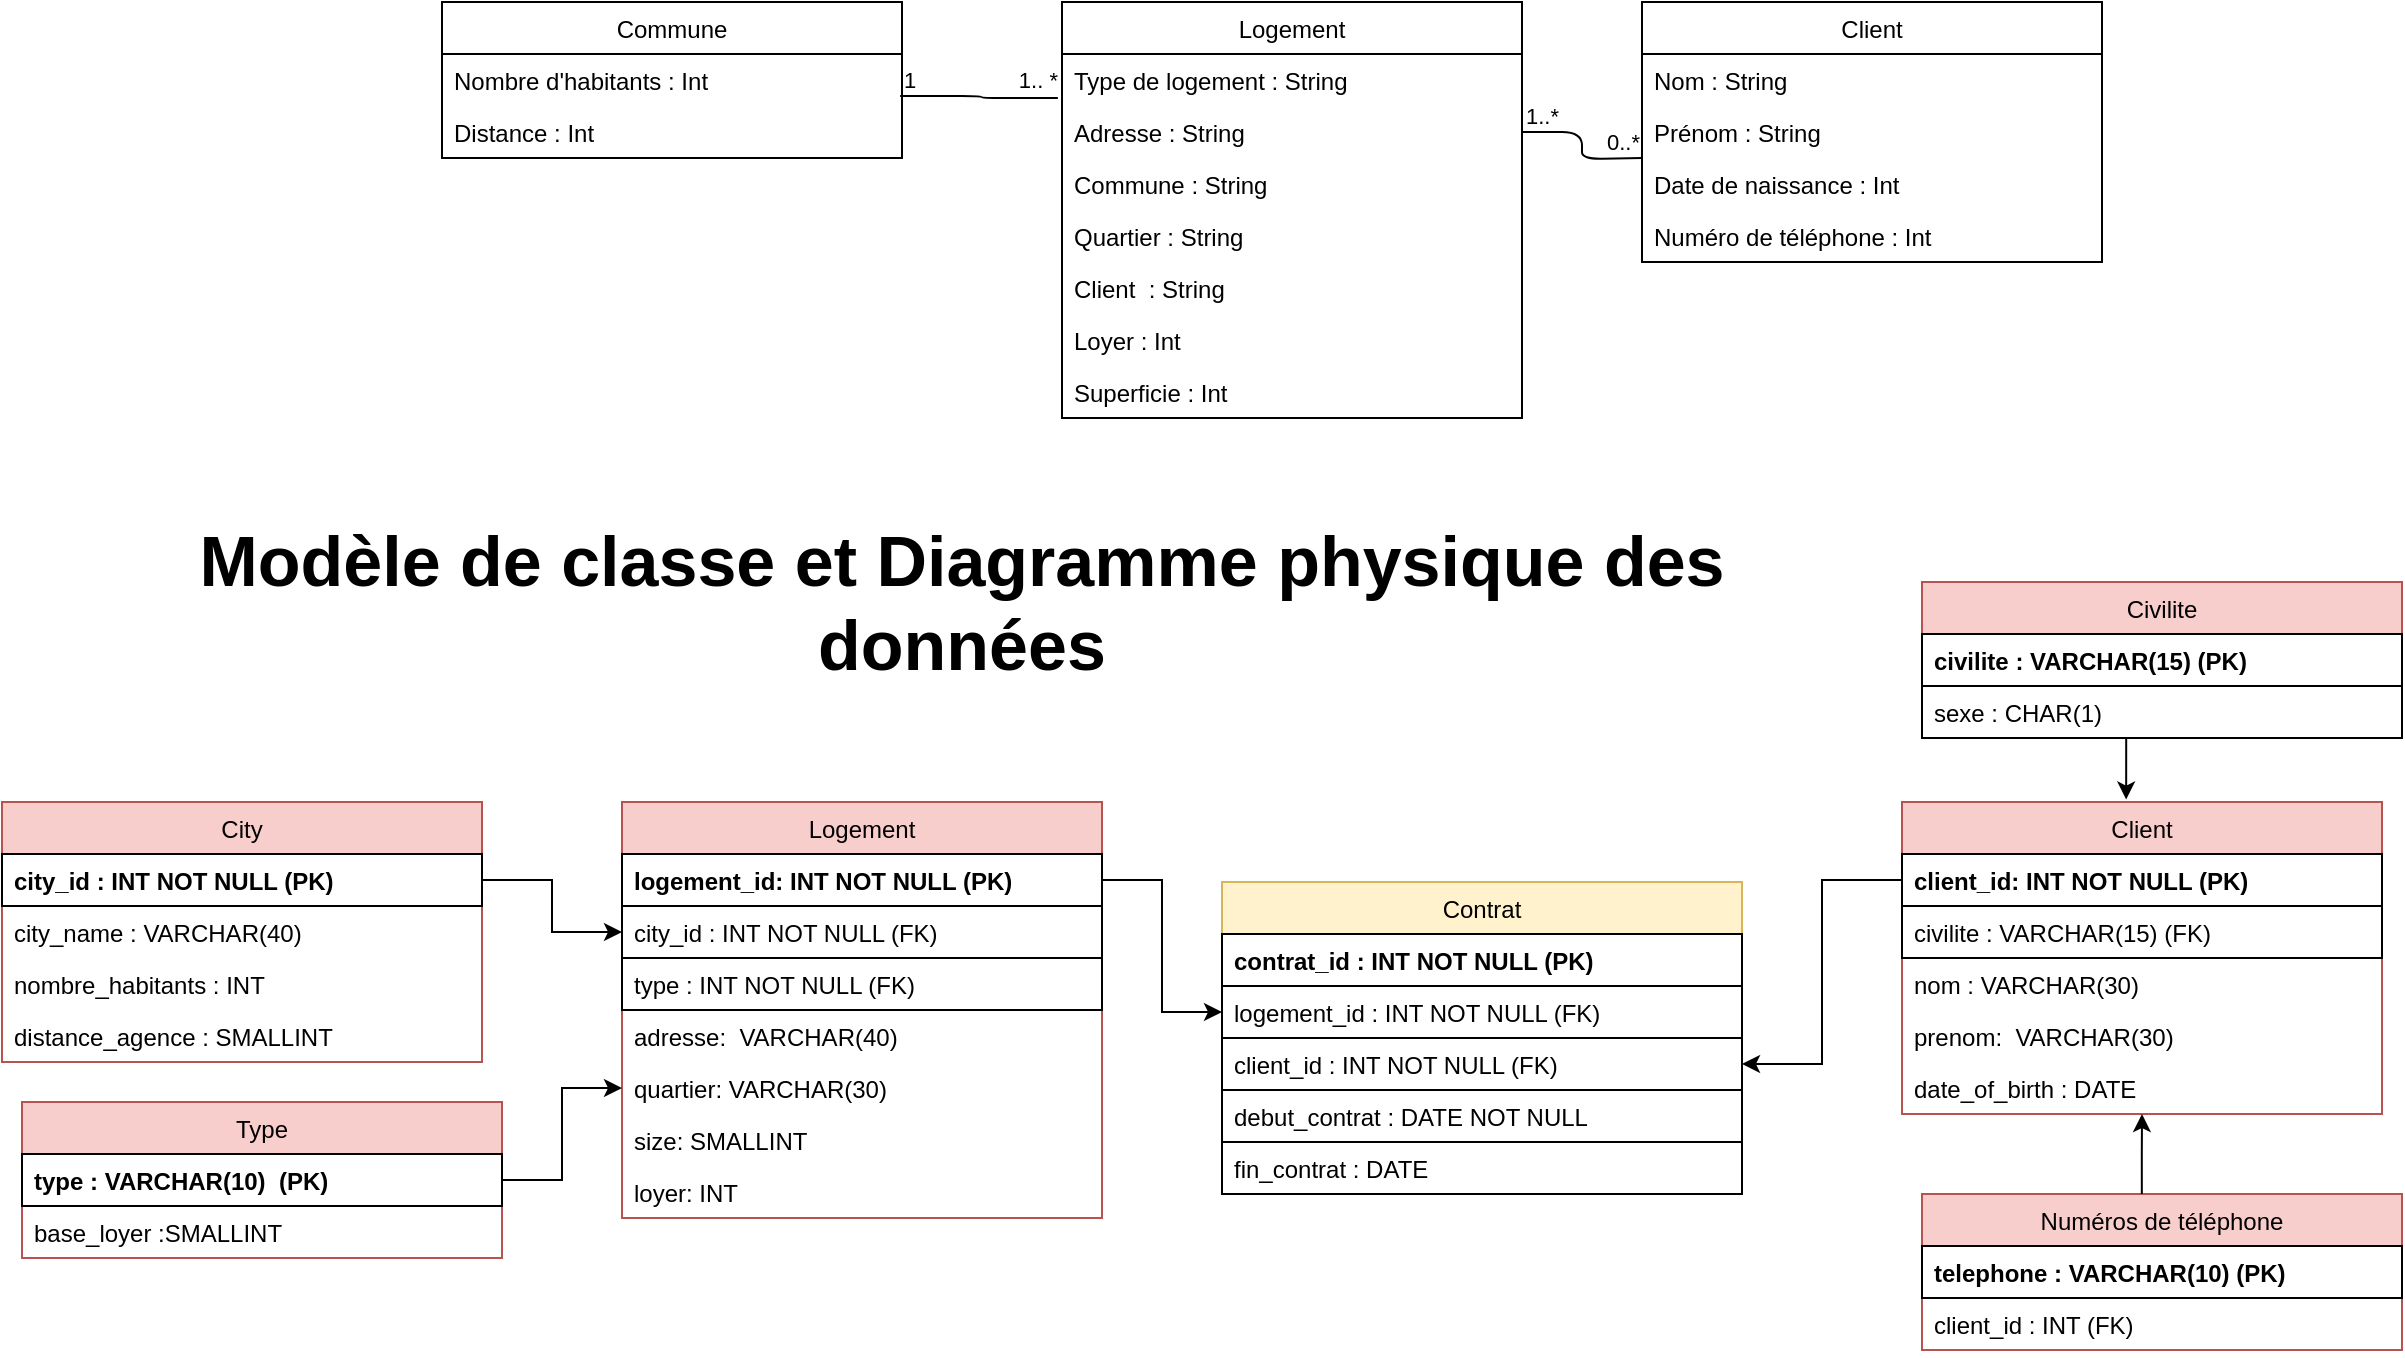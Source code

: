 <mxfile version="14.4.3" type="device" pages="2"><diagram id="EGGu-l5vrt5YfDbAPcVi" name="Page-1"><mxGraphModel dx="2200" dy="748" grid="1" gridSize="10" guides="1" tooltips="1" connect="1" arrows="1" fold="1" page="1" pageScale="1" pageWidth="850" pageHeight="1100" math="0" shadow="0"><root><mxCell id="0"/><mxCell id="1" parent="0"/><mxCell id="itFccfv9fsIZfVDDStah-13" value="Logement" style="swimlane;fontStyle=0;childLayout=stackLayout;horizontal=1;startSize=26;fillColor=#f8cecc;horizontalStack=0;resizeParent=1;resizeParentMax=0;resizeLast=0;collapsible=1;marginBottom=0;strokeColor=#b85450;" parent="1" vertex="1"><mxGeometry x="-120" y="510" width="240" height="208" as="geometry"/></mxCell><mxCell id="itFccfv9fsIZfVDDStah-23" value="logement_id: INT NOT NULL (PK)" style="text;strokeColor=#000000;fillColor=none;align=left;verticalAlign=top;spacingLeft=4;spacingRight=4;overflow=hidden;rotatable=0;points=[[0,0.5],[1,0.5]];portConstraint=eastwest;fontStyle=1" parent="itFccfv9fsIZfVDDStah-13" vertex="1"><mxGeometry y="26" width="240" height="26" as="geometry"/></mxCell><mxCell id="itFccfv9fsIZfVDDStah-74" value="city_id : INT NOT NULL (FK)" style="text;strokeColor=#000000;fillColor=none;align=left;verticalAlign=top;spacingLeft=4;spacingRight=4;overflow=hidden;rotatable=0;points=[[0,0.5],[1,0.5]];portConstraint=eastwest;" parent="itFccfv9fsIZfVDDStah-13" vertex="1"><mxGeometry y="52" width="240" height="26" as="geometry"/></mxCell><mxCell id="OQUl5DtDrppaNvjbkr9o-12" value="type : INT NOT NULL (FK)" style="text;strokeColor=#000000;fillColor=none;align=left;verticalAlign=top;spacingLeft=4;spacingRight=4;overflow=hidden;rotatable=0;points=[[0,0.5],[1,0.5]];portConstraint=eastwest;" vertex="1" parent="itFccfv9fsIZfVDDStah-13"><mxGeometry y="78" width="240" height="26" as="geometry"/></mxCell><mxCell id="itFccfv9fsIZfVDDStah-15" value="adresse:  VARCHAR(40)" style="text;strokeColor=none;fillColor=none;align=left;verticalAlign=top;spacingLeft=4;spacingRight=4;overflow=hidden;rotatable=0;points=[[0,0.5],[1,0.5]];portConstraint=eastwest;" parent="itFccfv9fsIZfVDDStah-13" vertex="1"><mxGeometry y="104" width="240" height="26" as="geometry"/></mxCell><mxCell id="itFccfv9fsIZfVDDStah-19" value="quartier: VARCHAR(30)" style="text;strokeColor=none;fillColor=none;align=left;verticalAlign=top;spacingLeft=4;spacingRight=4;overflow=hidden;rotatable=0;points=[[0,0.5],[1,0.5]];portConstraint=eastwest;" parent="itFccfv9fsIZfVDDStah-13" vertex="1"><mxGeometry y="130" width="240" height="26" as="geometry"/></mxCell><mxCell id="itFccfv9fsIZfVDDStah-22" value="size: SMALLINT" style="text;strokeColor=none;fillColor=none;align=left;verticalAlign=top;spacingLeft=4;spacingRight=4;overflow=hidden;rotatable=0;points=[[0,0.5],[1,0.5]];portConstraint=eastwest;" parent="itFccfv9fsIZfVDDStah-13" vertex="1"><mxGeometry y="156" width="240" height="26" as="geometry"/></mxCell><mxCell id="itFccfv9fsIZfVDDStah-21" value="loyer: INT" style="text;strokeColor=none;fillColor=none;align=left;verticalAlign=top;spacingLeft=4;spacingRight=4;overflow=hidden;rotatable=0;points=[[0,0.5],[1,0.5]];portConstraint=eastwest;" parent="itFccfv9fsIZfVDDStah-13" vertex="1"><mxGeometry y="182" width="240" height="26" as="geometry"/></mxCell><mxCell id="itFccfv9fsIZfVDDStah-25" value="Logement" style="swimlane;fontStyle=0;childLayout=stackLayout;horizontal=1;startSize=26;fillColor=none;horizontalStack=0;resizeParent=1;resizeParentMax=0;resizeLast=0;collapsible=1;marginBottom=0;strokeColor=#000000;" parent="1" vertex="1"><mxGeometry x="100" y="110" width="230" height="208" as="geometry"/></mxCell><mxCell id="itFccfv9fsIZfVDDStah-26" value="Type de logement : String" style="text;strokeColor=none;fillColor=none;align=left;verticalAlign=top;spacingLeft=4;spacingRight=4;overflow=hidden;rotatable=0;points=[[0,0.5],[1,0.5]];portConstraint=eastwest;" parent="itFccfv9fsIZfVDDStah-25" vertex="1"><mxGeometry y="26" width="230" height="26" as="geometry"/></mxCell><mxCell id="itFccfv9fsIZfVDDStah-27" value="Adresse : String" style="text;strokeColor=none;fillColor=none;align=left;verticalAlign=top;spacingLeft=4;spacingRight=4;overflow=hidden;rotatable=0;points=[[0,0.5],[1,0.5]];portConstraint=eastwest;" parent="itFccfv9fsIZfVDDStah-25" vertex="1"><mxGeometry y="52" width="230" height="26" as="geometry"/></mxCell><mxCell id="itFccfv9fsIZfVDDStah-62" value="" style="endArrow=none;html=1;edgeStyle=orthogonalEdgeStyle;exitX=1;exitY=0.5;exitDx=0;exitDy=0;" parent="itFccfv9fsIZfVDDStah-25" source="itFccfv9fsIZfVDDStah-27" edge="1"><mxGeometry relative="1" as="geometry"><mxPoint x="130" y="78" as="sourcePoint"/><mxPoint x="290" y="78" as="targetPoint"/></mxGeometry></mxCell><mxCell id="itFccfv9fsIZfVDDStah-63" value="1..*" style="edgeLabel;resizable=0;html=1;align=left;verticalAlign=bottom;" parent="itFccfv9fsIZfVDDStah-62" connectable="0" vertex="1"><mxGeometry x="-1" relative="1" as="geometry"/></mxCell><mxCell id="itFccfv9fsIZfVDDStah-64" value="0..*" style="edgeLabel;resizable=0;html=1;align=right;verticalAlign=bottom;" parent="itFccfv9fsIZfVDDStah-62" connectable="0" vertex="1"><mxGeometry x="1" relative="1" as="geometry"/></mxCell><mxCell id="itFccfv9fsIZfVDDStah-28" value="Commune : String" style="text;strokeColor=none;fillColor=none;align=left;verticalAlign=top;spacingLeft=4;spacingRight=4;overflow=hidden;rotatable=0;points=[[0,0.5],[1,0.5]];portConstraint=eastwest;" parent="itFccfv9fsIZfVDDStah-25" vertex="1"><mxGeometry y="78" width="230" height="26" as="geometry"/></mxCell><mxCell id="itFccfv9fsIZfVDDStah-29" value="Quartier : String" style="text;strokeColor=none;fillColor=none;align=left;verticalAlign=top;spacingLeft=4;spacingRight=4;overflow=hidden;rotatable=0;points=[[0,0.5],[1,0.5]];portConstraint=eastwest;" parent="itFccfv9fsIZfVDDStah-25" vertex="1"><mxGeometry y="104" width="230" height="26" as="geometry"/></mxCell><mxCell id="itFccfv9fsIZfVDDStah-30" value="Client  : String" style="text;strokeColor=none;fillColor=none;align=left;verticalAlign=top;spacingLeft=4;spacingRight=4;overflow=hidden;rotatable=0;points=[[0,0.5],[1,0.5]];portConstraint=eastwest;" parent="itFccfv9fsIZfVDDStah-25" vertex="1"><mxGeometry y="130" width="230" height="26" as="geometry"/></mxCell><mxCell id="itFccfv9fsIZfVDDStah-31" value="Loyer : Int" style="text;strokeColor=none;fillColor=none;align=left;verticalAlign=top;spacingLeft=4;spacingRight=4;overflow=hidden;rotatable=0;points=[[0,0.5],[1,0.5]];portConstraint=eastwest;" parent="itFccfv9fsIZfVDDStah-25" vertex="1"><mxGeometry y="156" width="230" height="26" as="geometry"/></mxCell><mxCell id="itFccfv9fsIZfVDDStah-33" value="Superficie : Int" style="text;strokeColor=none;fillColor=none;align=left;verticalAlign=top;spacingLeft=4;spacingRight=4;overflow=hidden;rotatable=0;points=[[0,0.5],[1,0.5]];portConstraint=eastwest;" parent="itFccfv9fsIZfVDDStah-25" vertex="1"><mxGeometry y="182" width="230" height="26" as="geometry"/></mxCell><mxCell id="itFccfv9fsIZfVDDStah-34" value="Client" style="swimlane;fontStyle=0;childLayout=stackLayout;horizontal=1;startSize=26;fillColor=none;horizontalStack=0;resizeParent=1;resizeParentMax=0;resizeLast=0;collapsible=1;marginBottom=0;strokeColor=#000000;" parent="1" vertex="1"><mxGeometry x="390" y="110" width="230" height="130" as="geometry"/></mxCell><mxCell id="itFccfv9fsIZfVDDStah-35" value="Nom : String" style="text;strokeColor=none;fillColor=none;align=left;verticalAlign=top;spacingLeft=4;spacingRight=4;overflow=hidden;rotatable=0;points=[[0,0.5],[1,0.5]];portConstraint=eastwest;" parent="itFccfv9fsIZfVDDStah-34" vertex="1"><mxGeometry y="26" width="230" height="26" as="geometry"/></mxCell><mxCell id="itFccfv9fsIZfVDDStah-36" value="Prénom : String" style="text;strokeColor=none;fillColor=none;align=left;verticalAlign=top;spacingLeft=4;spacingRight=4;overflow=hidden;rotatable=0;points=[[0,0.5],[1,0.5]];portConstraint=eastwest;" parent="itFccfv9fsIZfVDDStah-34" vertex="1"><mxGeometry y="52" width="230" height="26" as="geometry"/></mxCell><mxCell id="itFccfv9fsIZfVDDStah-37" value="Date de naissance : Int" style="text;strokeColor=none;fillColor=none;align=left;verticalAlign=top;spacingLeft=4;spacingRight=4;overflow=hidden;rotatable=0;points=[[0,0.5],[1,0.5]];portConstraint=eastwest;" parent="itFccfv9fsIZfVDDStah-34" vertex="1"><mxGeometry y="78" width="230" height="26" as="geometry"/></mxCell><mxCell id="itFccfv9fsIZfVDDStah-38" value="Numéro de téléphone : Int" style="text;strokeColor=none;fillColor=none;align=left;verticalAlign=top;spacingLeft=4;spacingRight=4;overflow=hidden;rotatable=0;points=[[0,0.5],[1,0.5]];portConstraint=eastwest;" parent="itFccfv9fsIZfVDDStah-34" vertex="1"><mxGeometry y="104" width="230" height="26" as="geometry"/></mxCell><mxCell id="itFccfv9fsIZfVDDStah-43" value="Client" style="swimlane;fontStyle=0;childLayout=stackLayout;horizontal=1;startSize=26;fillColor=#f8cecc;horizontalStack=0;resizeParent=1;resizeParentMax=0;resizeLast=0;collapsible=1;marginBottom=0;strokeColor=#b85450;" parent="1" vertex="1"><mxGeometry x="520" y="510" width="240" height="156" as="geometry"/></mxCell><mxCell id="itFccfv9fsIZfVDDStah-44" value="client_id: INT NOT NULL (PK)" style="text;strokeColor=#000000;fillColor=none;align=left;verticalAlign=top;spacingLeft=4;spacingRight=4;overflow=hidden;rotatable=0;points=[[0,0.5],[1,0.5]];portConstraint=eastwest;fontStyle=1" parent="itFccfv9fsIZfVDDStah-43" vertex="1"><mxGeometry y="26" width="240" height="26" as="geometry"/></mxCell><mxCell id="e1vRGQh2xAsIfBTrzI80-4" value="civilite : VARCHAR(15) (FK)" style="text;strokeColor=#000000;fillColor=none;align=left;verticalAlign=top;spacingLeft=4;spacingRight=4;overflow=hidden;rotatable=0;points=[[0,0.5],[1,0.5]];portConstraint=eastwest;fontStyle=0" vertex="1" parent="itFccfv9fsIZfVDDStah-43"><mxGeometry y="52" width="240" height="26" as="geometry"/></mxCell><mxCell id="itFccfv9fsIZfVDDStah-45" value="nom : VARCHAR(30)" style="text;strokeColor=none;fillColor=none;align=left;verticalAlign=top;spacingLeft=4;spacingRight=4;overflow=hidden;rotatable=0;points=[[0,0.5],[1,0.5]];portConstraint=eastwest;" parent="itFccfv9fsIZfVDDStah-43" vertex="1"><mxGeometry y="78" width="240" height="26" as="geometry"/></mxCell><mxCell id="itFccfv9fsIZfVDDStah-46" value="prenom:  VARCHAR(30)" style="text;strokeColor=none;fillColor=none;align=left;verticalAlign=top;spacingLeft=4;spacingRight=4;overflow=hidden;rotatable=0;points=[[0,0.5],[1,0.5]];portConstraint=eastwest;" parent="itFccfv9fsIZfVDDStah-43" vertex="1"><mxGeometry y="104" width="240" height="26" as="geometry"/></mxCell><mxCell id="itFccfv9fsIZfVDDStah-47" value="date_of_birth : DATE" style="text;strokeColor=none;fillColor=none;align=left;verticalAlign=top;spacingLeft=4;spacingRight=4;overflow=hidden;rotatable=0;points=[[0,0.5],[1,0.5]];portConstraint=eastwest;" parent="itFccfv9fsIZfVDDStah-43" vertex="1"><mxGeometry y="130" width="240" height="26" as="geometry"/></mxCell><mxCell id="itFccfv9fsIZfVDDStah-53" value="Commune" style="swimlane;fontStyle=0;childLayout=stackLayout;horizontal=1;startSize=26;fillColor=none;horizontalStack=0;resizeParent=1;resizeParentMax=0;resizeLast=0;collapsible=1;marginBottom=0;strokeColor=#000000;" parent="1" vertex="1"><mxGeometry x="-210" y="110" width="230" height="78" as="geometry"/></mxCell><mxCell id="itFccfv9fsIZfVDDStah-54" value="Nombre d'habitants : Int" style="text;strokeColor=none;fillColor=none;align=left;verticalAlign=top;spacingLeft=4;spacingRight=4;overflow=hidden;rotatable=0;points=[[0,0.5],[1,0.5]];portConstraint=eastwest;" parent="itFccfv9fsIZfVDDStah-53" vertex="1"><mxGeometry y="26" width="230" height="26" as="geometry"/></mxCell><mxCell id="itFccfv9fsIZfVDDStah-55" value="Distance : Int" style="text;strokeColor=none;fillColor=none;align=left;verticalAlign=top;spacingLeft=4;spacingRight=4;overflow=hidden;rotatable=0;points=[[0,0.5],[1,0.5]];portConstraint=eastwest;" parent="itFccfv9fsIZfVDDStah-53" vertex="1"><mxGeometry y="52" width="230" height="26" as="geometry"/></mxCell><mxCell id="itFccfv9fsIZfVDDStah-59" value="" style="endArrow=none;html=1;edgeStyle=orthogonalEdgeStyle;exitX=0.996;exitY=0.808;exitDx=0;exitDy=0;exitPerimeter=0;entryX=-0.009;entryY=0.846;entryDx=0;entryDy=0;entryPerimeter=0;" parent="1" source="itFccfv9fsIZfVDDStah-54" target="itFccfv9fsIZfVDDStah-26" edge="1"><mxGeometry relative="1" as="geometry"><mxPoint x="30" y="160" as="sourcePoint"/><mxPoint x="190" y="160" as="targetPoint"/></mxGeometry></mxCell><mxCell id="itFccfv9fsIZfVDDStah-60" value="1" style="edgeLabel;resizable=0;html=1;align=left;verticalAlign=bottom;" parent="itFccfv9fsIZfVDDStah-59" connectable="0" vertex="1"><mxGeometry x="-1" relative="1" as="geometry"/></mxCell><mxCell id="itFccfv9fsIZfVDDStah-61" value="1.. *" style="edgeLabel;resizable=0;html=1;align=right;verticalAlign=bottom;" parent="itFccfv9fsIZfVDDStah-59" connectable="0" vertex="1"><mxGeometry x="1" relative="1" as="geometry"/></mxCell><mxCell id="itFccfv9fsIZfVDDStah-65" value="City" style="swimlane;fontStyle=0;childLayout=stackLayout;horizontal=1;startSize=26;fillColor=#f8cecc;horizontalStack=0;resizeParent=1;resizeParentMax=0;resizeLast=0;collapsible=1;marginBottom=0;strokeColor=#b85450;" parent="1" vertex="1"><mxGeometry x="-430" y="510" width="240" height="130" as="geometry"/></mxCell><mxCell id="itFccfv9fsIZfVDDStah-66" value="city_id : INT NOT NULL (PK)" style="text;strokeColor=#000000;fillColor=none;align=left;verticalAlign=top;spacingLeft=4;spacingRight=4;overflow=hidden;rotatable=0;points=[[0,0.5],[1,0.5]];portConstraint=eastwest;fontStyle=1" parent="itFccfv9fsIZfVDDStah-65" vertex="1"><mxGeometry y="26" width="240" height="26" as="geometry"/></mxCell><mxCell id="e1vRGQh2xAsIfBTrzI80-1" value="city_name : VARCHAR(40)" style="text;strokeColor=none;fillColor=none;align=left;verticalAlign=top;spacingLeft=4;spacingRight=4;overflow=hidden;rotatable=0;points=[[0,0.5],[1,0.5]];portConstraint=eastwest;" vertex="1" parent="itFccfv9fsIZfVDDStah-65"><mxGeometry y="52" width="240" height="26" as="geometry"/></mxCell><mxCell id="itFccfv9fsIZfVDDStah-67" value="nombre_habitants : INT" style="text;strokeColor=none;fillColor=none;align=left;verticalAlign=top;spacingLeft=4;spacingRight=4;overflow=hidden;rotatable=0;points=[[0,0.5],[1,0.5]];portConstraint=eastwest;" parent="itFccfv9fsIZfVDDStah-65" vertex="1"><mxGeometry y="78" width="240" height="26" as="geometry"/></mxCell><mxCell id="itFccfv9fsIZfVDDStah-70" value="distance_agence : SMALLINT" style="text;strokeColor=none;fillColor=none;align=left;verticalAlign=top;spacingLeft=4;spacingRight=4;overflow=hidden;rotatable=0;points=[[0,0.5],[1,0.5]];portConstraint=eastwest;" parent="itFccfv9fsIZfVDDStah-65" vertex="1"><mxGeometry y="104" width="240" height="26" as="geometry"/></mxCell><mxCell id="itFccfv9fsIZfVDDStah-76" style="edgeStyle=orthogonalEdgeStyle;rounded=0;orthogonalLoop=1;jettySize=auto;html=1;exitX=1;exitY=0.5;exitDx=0;exitDy=0;entryX=0;entryY=0.5;entryDx=0;entryDy=0;" parent="1" source="itFccfv9fsIZfVDDStah-66" target="itFccfv9fsIZfVDDStah-74" edge="1"><mxGeometry relative="1" as="geometry"/></mxCell><mxCell id="itFccfv9fsIZfVDDStah-78" value="Contrat" style="swimlane;fontStyle=0;childLayout=stackLayout;horizontal=1;startSize=26;fillColor=#fff2cc;horizontalStack=0;resizeParent=1;resizeParentMax=0;resizeLast=0;collapsible=1;marginBottom=0;strokeColor=#d6b656;" parent="1" vertex="1"><mxGeometry x="180" y="550" width="260" height="156" as="geometry"/></mxCell><mxCell id="itFccfv9fsIZfVDDStah-98" value="contrat_id : INT NOT NULL (PK)" style="text;strokeColor=#000000;fillColor=none;align=left;verticalAlign=top;spacingLeft=4;spacingRight=4;overflow=hidden;rotatable=0;points=[[0,0.5],[1,0.5]];portConstraint=eastwest;fontStyle=1" parent="itFccfv9fsIZfVDDStah-78" vertex="1"><mxGeometry y="26" width="260" height="26" as="geometry"/></mxCell><mxCell id="itFccfv9fsIZfVDDStah-79" value="logement_id : INT NOT NULL (FK)" style="text;strokeColor=#000000;fillColor=none;align=left;verticalAlign=top;spacingLeft=4;spacingRight=4;overflow=hidden;rotatable=0;points=[[0,0.5],[1,0.5]];portConstraint=eastwest;" parent="itFccfv9fsIZfVDDStah-78" vertex="1"><mxGeometry y="52" width="260" height="26" as="geometry"/></mxCell><mxCell id="itFccfv9fsIZfVDDStah-85" value="client_id : INT NOT NULL (FK)" style="text;strokeColor=#000000;fillColor=none;align=left;verticalAlign=top;spacingLeft=4;spacingRight=4;overflow=hidden;rotatable=0;points=[[0,0.5],[1,0.5]];portConstraint=eastwest;" parent="itFccfv9fsIZfVDDStah-78" vertex="1"><mxGeometry y="78" width="260" height="26" as="geometry"/></mxCell><mxCell id="itFccfv9fsIZfVDDStah-96" value="debut_contrat : DATE NOT NULL" style="text;strokeColor=#000000;fillColor=none;align=left;verticalAlign=top;spacingLeft=4;spacingRight=4;overflow=hidden;rotatable=0;points=[[0,0.5],[1,0.5]];portConstraint=eastwest;" parent="itFccfv9fsIZfVDDStah-78" vertex="1"><mxGeometry y="104" width="260" height="26" as="geometry"/></mxCell><mxCell id="itFccfv9fsIZfVDDStah-97" value="fin_contrat : DATE" style="text;strokeColor=#000000;fillColor=none;align=left;verticalAlign=top;spacingLeft=4;spacingRight=4;overflow=hidden;rotatable=0;points=[[0,0.5],[1,0.5]];portConstraint=eastwest;" parent="itFccfv9fsIZfVDDStah-78" vertex="1"><mxGeometry y="130" width="260" height="26" as="geometry"/></mxCell><mxCell id="itFccfv9fsIZfVDDStah-88" style="edgeStyle=orthogonalEdgeStyle;rounded=0;orthogonalLoop=1;jettySize=auto;html=1;exitX=1;exitY=0.5;exitDx=0;exitDy=0;entryX=0;entryY=0.5;entryDx=0;entryDy=0;" parent="1" source="itFccfv9fsIZfVDDStah-23" target="itFccfv9fsIZfVDDStah-79" edge="1"><mxGeometry relative="1" as="geometry"><mxPoint x="-180" y="559" as="sourcePoint"/><mxPoint x="150" y="640" as="targetPoint"/></mxGeometry></mxCell><mxCell id="itFccfv9fsIZfVDDStah-89" style="edgeStyle=orthogonalEdgeStyle;rounded=0;orthogonalLoop=1;jettySize=auto;html=1;entryX=1;entryY=0.5;entryDx=0;entryDy=0;exitX=0;exitY=0.5;exitDx=0;exitDy=0;" parent="1" source="itFccfv9fsIZfVDDStah-44" target="itFccfv9fsIZfVDDStah-85" edge="1"><mxGeometry relative="1" as="geometry"><mxPoint x="490" y="660" as="sourcePoint"/><mxPoint x="200" y="599" as="targetPoint"/></mxGeometry></mxCell><mxCell id="itFccfv9fsIZfVDDStah-99" value="Numéros de téléphone" style="swimlane;fontStyle=0;childLayout=stackLayout;horizontal=1;startSize=26;fillColor=#f8cecc;horizontalStack=0;resizeParent=1;resizeParentMax=0;resizeLast=0;collapsible=1;marginBottom=0;strokeColor=#b85450;" parent="1" vertex="1"><mxGeometry x="530" y="706" width="240" height="78" as="geometry"/></mxCell><mxCell id="itFccfv9fsIZfVDDStah-100" value="telephone : VARCHAR(10) (PK)" style="text;strokeColor=#000000;fillColor=none;align=left;verticalAlign=top;spacingLeft=4;spacingRight=4;overflow=hidden;rotatable=0;points=[[0,0.5],[1,0.5]];portConstraint=eastwest;fontStyle=1" parent="itFccfv9fsIZfVDDStah-99" vertex="1"><mxGeometry y="26" width="240" height="26" as="geometry"/></mxCell><mxCell id="itFccfv9fsIZfVDDStah-101" value="client_id : INT (FK)" style="text;strokeColor=none;fillColor=none;align=left;verticalAlign=top;spacingLeft=4;spacingRight=4;overflow=hidden;rotatable=0;points=[[0,0.5],[1,0.5]];portConstraint=eastwest;" parent="itFccfv9fsIZfVDDStah-99" vertex="1"><mxGeometry y="52" width="240" height="26" as="geometry"/></mxCell><mxCell id="OQUl5DtDrppaNvjbkr9o-1" style="edgeStyle=orthogonalEdgeStyle;rounded=0;orthogonalLoop=1;jettySize=auto;html=1;exitX=0.458;exitY=0;exitDx=0;exitDy=0;entryX=0.5;entryY=1;entryDx=0;entryDy=0;exitPerimeter=0;" edge="1" parent="1" source="itFccfv9fsIZfVDDStah-99" target="itFccfv9fsIZfVDDStah-43"><mxGeometry relative="1" as="geometry"><mxPoint x="650" y="706" as="sourcePoint"/><mxPoint x="-110" y="585" as="targetPoint"/></mxGeometry></mxCell><mxCell id="OQUl5DtDrppaNvjbkr9o-2" value="Civilite" style="swimlane;fontStyle=0;childLayout=stackLayout;horizontal=1;startSize=26;fillColor=#f8cecc;horizontalStack=0;resizeParent=1;resizeParentMax=0;resizeLast=0;collapsible=1;marginBottom=0;strokeColor=#b85450;" vertex="1" parent="1"><mxGeometry x="530" y="400" width="240" height="78" as="geometry"/></mxCell><mxCell id="OQUl5DtDrppaNvjbkr9o-3" value="civilite : VARCHAR(15) (PK)" style="text;strokeColor=#000000;fillColor=none;align=left;verticalAlign=top;spacingLeft=4;spacingRight=4;overflow=hidden;rotatable=0;points=[[0,0.5],[1,0.5]];portConstraint=eastwest;fontStyle=1" vertex="1" parent="OQUl5DtDrppaNvjbkr9o-2"><mxGeometry y="26" width="240" height="26" as="geometry"/></mxCell><mxCell id="OQUl5DtDrppaNvjbkr9o-4" value="sexe : CHAR(1)" style="text;strokeColor=#000000;fillColor=none;align=left;verticalAlign=top;spacingLeft=4;spacingRight=4;overflow=hidden;rotatable=0;points=[[0,0.5],[1,0.5]];portConstraint=eastwest;" vertex="1" parent="OQUl5DtDrppaNvjbkr9o-2"><mxGeometry y="52" width="240" height="26" as="geometry"/></mxCell><mxCell id="OQUl5DtDrppaNvjbkr9o-6" style="edgeStyle=orthogonalEdgeStyle;rounded=0;orthogonalLoop=1;jettySize=auto;html=1;entryX=0.467;entryY=-0.008;entryDx=0;entryDy=0;entryPerimeter=0;exitX=0.5;exitY=1;exitDx=0;exitDy=0;" edge="1" parent="1" source="OQUl5DtDrppaNvjbkr9o-2" target="itFccfv9fsIZfVDDStah-43"><mxGeometry relative="1" as="geometry"><mxPoint x="730" y="606" as="sourcePoint"/><mxPoint x="720" y="540" as="targetPoint"/></mxGeometry></mxCell><mxCell id="OQUl5DtDrppaNvjbkr9o-7" value="Type" style="swimlane;fontStyle=0;childLayout=stackLayout;horizontal=1;startSize=26;fillColor=#f8cecc;horizontalStack=0;resizeParent=1;resizeParentMax=0;resizeLast=0;collapsible=1;marginBottom=0;strokeColor=#b85450;" vertex="1" parent="1"><mxGeometry x="-420" y="660" width="240" height="78" as="geometry"/></mxCell><mxCell id="OQUl5DtDrppaNvjbkr9o-8" value="type : VARCHAR(10)  (PK)" style="text;strokeColor=#000000;fillColor=none;align=left;verticalAlign=top;spacingLeft=4;spacingRight=4;overflow=hidden;rotatable=0;points=[[0,0.5],[1,0.5]];portConstraint=eastwest;fontStyle=1" vertex="1" parent="OQUl5DtDrppaNvjbkr9o-7"><mxGeometry y="26" width="240" height="26" as="geometry"/></mxCell><mxCell id="OQUl5DtDrppaNvjbkr9o-10" value="base_loyer :SMALLINT" style="text;strokeColor=none;fillColor=none;align=left;verticalAlign=top;spacingLeft=4;spacingRight=4;overflow=hidden;rotatable=0;points=[[0,0.5],[1,0.5]];portConstraint=eastwest;" vertex="1" parent="OQUl5DtDrppaNvjbkr9o-7"><mxGeometry y="52" width="240" height="26" as="geometry"/></mxCell><mxCell id="OQUl5DtDrppaNvjbkr9o-11" style="edgeStyle=orthogonalEdgeStyle;rounded=0;orthogonalLoop=1;jettySize=auto;html=1;exitX=1;exitY=0.5;exitDx=0;exitDy=0;entryX=0;entryY=0.5;entryDx=0;entryDy=0;" edge="1" parent="1" source="OQUl5DtDrppaNvjbkr9o-7" target="itFccfv9fsIZfVDDStah-19"><mxGeometry relative="1" as="geometry"><mxPoint x="-180" y="559" as="sourcePoint"/><mxPoint x="-110" y="585" as="targetPoint"/></mxGeometry></mxCell><mxCell id="e1vRGQh2xAsIfBTrzI80-3" value="&lt;font style=&quot;font-size: 35px&quot;&gt;&lt;b&gt;&lt;font style=&quot;font-size: 35px&quot;&gt;Modèle de classe et Diagramme physique des données&lt;/font&gt;&lt;/b&gt;&lt;/font&gt;" style="text;html=1;strokeColor=none;fillColor=none;align=center;verticalAlign=middle;whiteSpace=wrap;rounded=0;" vertex="1" parent="1"><mxGeometry x="-350" y="400" width="800" height="20" as="geometry"/></mxCell></root></mxGraphModel></diagram><diagram id="xi9rTAuuWJdsLa1zr4wW" name="Page-2"><mxGraphModel dx="278" dy="484" grid="1" gridSize="10" guides="1" tooltips="1" connect="1" arrows="1" fold="1" page="1" pageScale="1" pageWidth="850" pageHeight="1100" math="0" shadow="0"><root><mxCell id="NQQ0jwfcwXaP4lHwbwR8-0"/><mxCell id="NQQ0jwfcwXaP4lHwbwR8-1" parent="NQQ0jwfcwXaP4lHwbwR8-0"/></root></mxGraphModel></diagram></mxfile>